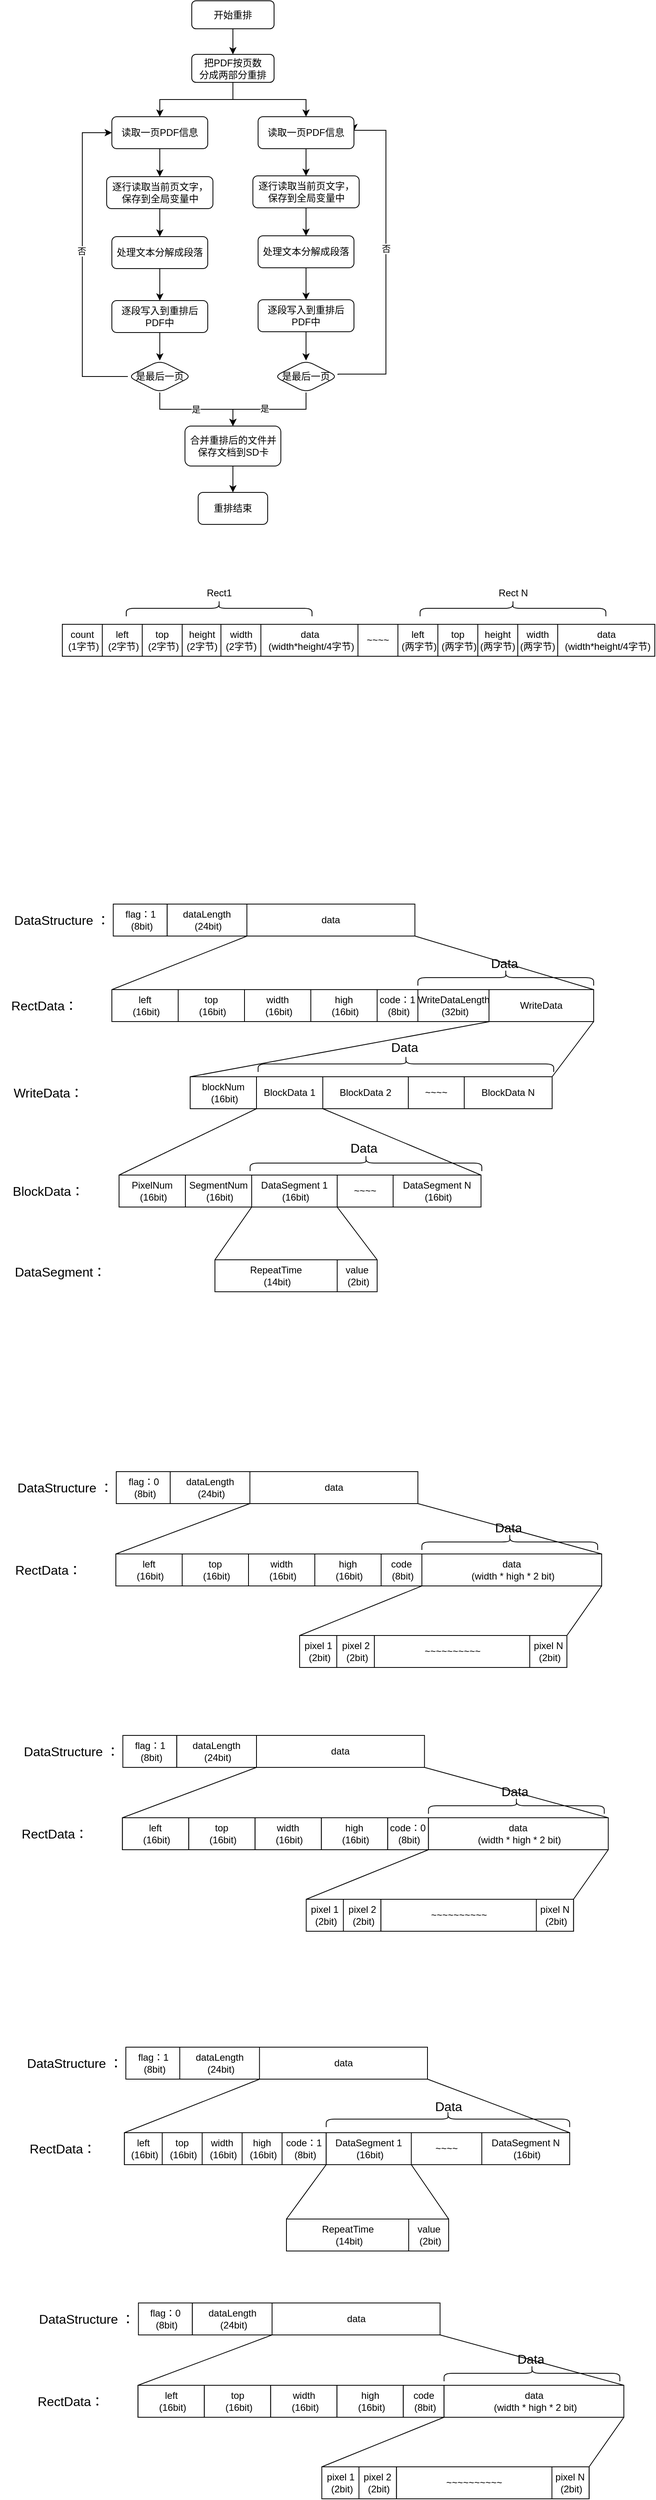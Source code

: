 <mxfile version="24.7.0" type="github">
  <diagram id="C5RBs43oDa-KdzZeNtuy" name="Page-1">
    <mxGraphModel dx="2205" dy="1965" grid="1" gridSize="10" guides="1" tooltips="1" connect="1" arrows="1" fold="1" page="1" pageScale="1" pageWidth="827" pageHeight="1169" math="0" shadow="0">
      <root>
        <mxCell id="WIyWlLk6GJQsqaUBKTNV-0" />
        <mxCell id="WIyWlLk6GJQsqaUBKTNV-1" parent="WIyWlLk6GJQsqaUBKTNV-0" />
        <mxCell id="oaKBQTehWNpgaZXq2aiD-1" value="" style="edgeStyle=orthogonalEdgeStyle;rounded=0;orthogonalLoop=1;jettySize=auto;html=1;" parent="WIyWlLk6GJQsqaUBKTNV-1" source="5A_BZVOMPLSsxxeo_tgx-0" target="oaKBQTehWNpgaZXq2aiD-0" edge="1">
          <mxGeometry relative="1" as="geometry" />
        </mxCell>
        <mxCell id="5A_BZVOMPLSsxxeo_tgx-0" value="开始重排" style="rounded=1;whiteSpace=wrap;html=1;fontSize=12;glass=0;strokeWidth=1;shadow=0;" parent="WIyWlLk6GJQsqaUBKTNV-1" vertex="1">
          <mxGeometry x="197" y="-50" width="103" height="35" as="geometry" />
        </mxCell>
        <mxCell id="5A_BZVOMPLSsxxeo_tgx-35" style="edgeStyle=orthogonalEdgeStyle;rounded=0;orthogonalLoop=1;jettySize=auto;html=1;exitX=0.5;exitY=1;exitDx=0;exitDy=0;entryX=0.5;entryY=0;entryDx=0;entryDy=0;" parent="WIyWlLk6GJQsqaUBKTNV-1" source="5A_BZVOMPLSsxxeo_tgx-4" target="5A_BZVOMPLSsxxeo_tgx-6" edge="1">
          <mxGeometry relative="1" as="geometry" />
        </mxCell>
        <mxCell id="5A_BZVOMPLSsxxeo_tgx-4" value="逐行读取当前页文字，保存到全局变量中" style="rounded=1;whiteSpace=wrap;html=1;fontSize=12;glass=0;strokeWidth=1;shadow=0;" parent="WIyWlLk6GJQsqaUBKTNV-1" vertex="1">
          <mxGeometry x="90.5" y="170" width="133" height="40" as="geometry" />
        </mxCell>
        <mxCell id="5A_BZVOMPLSsxxeo_tgx-36" style="edgeStyle=orthogonalEdgeStyle;rounded=0;orthogonalLoop=1;jettySize=auto;html=1;exitX=0.5;exitY=1;exitDx=0;exitDy=0;entryX=0.5;entryY=0;entryDx=0;entryDy=0;" parent="WIyWlLk6GJQsqaUBKTNV-1" source="5A_BZVOMPLSsxxeo_tgx-6" target="5A_BZVOMPLSsxxeo_tgx-8" edge="1">
          <mxGeometry relative="1" as="geometry" />
        </mxCell>
        <mxCell id="5A_BZVOMPLSsxxeo_tgx-6" value="处理文本分解成段落" style="rounded=1;whiteSpace=wrap;html=1;fontSize=12;glass=0;strokeWidth=1;shadow=0;" parent="WIyWlLk6GJQsqaUBKTNV-1" vertex="1">
          <mxGeometry x="97" y="245" width="120" height="40" as="geometry" />
        </mxCell>
        <mxCell id="5A_BZVOMPLSsxxeo_tgx-14" value="" style="edgeStyle=orthogonalEdgeStyle;rounded=0;orthogonalLoop=1;jettySize=auto;html=1;" parent="WIyWlLk6GJQsqaUBKTNV-1" source="5A_BZVOMPLSsxxeo_tgx-8" target="5A_BZVOMPLSsxxeo_tgx-13" edge="1">
          <mxGeometry relative="1" as="geometry" />
        </mxCell>
        <mxCell id="5A_BZVOMPLSsxxeo_tgx-8" value="逐段写入到重排后PDF中" style="rounded=1;whiteSpace=wrap;html=1;fontSize=12;glass=0;strokeWidth=1;shadow=0;" parent="WIyWlLk6GJQsqaUBKTNV-1" vertex="1">
          <mxGeometry x="97" y="325" width="120" height="40" as="geometry" />
        </mxCell>
        <mxCell id="5A_BZVOMPLSsxxeo_tgx-21" value="" style="edgeStyle=orthogonalEdgeStyle;rounded=0;orthogonalLoop=1;jettySize=auto;html=1;" parent="WIyWlLk6GJQsqaUBKTNV-1" source="5A_BZVOMPLSsxxeo_tgx-10" target="5A_BZVOMPLSsxxeo_tgx-20" edge="1">
          <mxGeometry relative="1" as="geometry" />
        </mxCell>
        <mxCell id="5A_BZVOMPLSsxxeo_tgx-10" value="合并重排后的文件并保存文档到SD卡" style="rounded=1;whiteSpace=wrap;html=1;fontSize=12;glass=0;strokeWidth=1;shadow=0;" parent="WIyWlLk6GJQsqaUBKTNV-1" vertex="1">
          <mxGeometry x="188.5" y="482" width="120" height="50" as="geometry" />
        </mxCell>
        <mxCell id="5A_BZVOMPLSsxxeo_tgx-38" style="edgeStyle=orthogonalEdgeStyle;rounded=0;orthogonalLoop=1;jettySize=auto;html=1;exitX=0;exitY=0.5;exitDx=0;exitDy=0;entryX=0;entryY=0.5;entryDx=0;entryDy=0;" parent="WIyWlLk6GJQsqaUBKTNV-1" source="5A_BZVOMPLSsxxeo_tgx-13" target="5A_BZVOMPLSsxxeo_tgx-28" edge="1">
          <mxGeometry relative="1" as="geometry">
            <Array as="points">
              <mxPoint x="60" y="420" />
              <mxPoint x="60" y="115" />
            </Array>
          </mxGeometry>
        </mxCell>
        <mxCell id="oaKBQTehWNpgaZXq2aiD-23" value="否" style="edgeLabel;html=1;align=center;verticalAlign=middle;resizable=0;points=[];" parent="5A_BZVOMPLSsxxeo_tgx-38" vertex="1" connectable="0">
          <mxGeometry x="0.073" y="1" relative="1" as="geometry">
            <mxPoint as="offset" />
          </mxGeometry>
        </mxCell>
        <mxCell id="oaKBQTehWNpgaZXq2aiD-17" style="edgeStyle=orthogonalEdgeStyle;rounded=0;orthogonalLoop=1;jettySize=auto;html=1;exitX=0.5;exitY=1;exitDx=0;exitDy=0;entryX=0.5;entryY=0;entryDx=0;entryDy=0;" parent="WIyWlLk6GJQsqaUBKTNV-1" source="5A_BZVOMPLSsxxeo_tgx-13" target="5A_BZVOMPLSsxxeo_tgx-10" edge="1">
          <mxGeometry relative="1" as="geometry" />
        </mxCell>
        <mxCell id="oaKBQTehWNpgaZXq2aiD-21" value="是" style="edgeLabel;html=1;align=center;verticalAlign=middle;resizable=0;points=[];" parent="oaKBQTehWNpgaZXq2aiD-17" vertex="1" connectable="0">
          <mxGeometry x="-0.011" relative="1" as="geometry">
            <mxPoint as="offset" />
          </mxGeometry>
        </mxCell>
        <mxCell id="5A_BZVOMPLSsxxeo_tgx-13" value="是最后一页" style="rhombus;whiteSpace=wrap;html=1;rounded=1;glass=0;strokeWidth=1;shadow=0;" parent="WIyWlLk6GJQsqaUBKTNV-1" vertex="1">
          <mxGeometry x="117" y="400" width="80" height="40" as="geometry" />
        </mxCell>
        <mxCell id="5A_BZVOMPLSsxxeo_tgx-20" value="重排结束" style="rounded=1;whiteSpace=wrap;html=1;fontSize=12;glass=0;strokeWidth=1;shadow=0;" parent="WIyWlLk6GJQsqaUBKTNV-1" vertex="1">
          <mxGeometry x="205" y="565" width="87" height="40" as="geometry" />
        </mxCell>
        <mxCell id="5A_BZVOMPLSsxxeo_tgx-32" style="edgeStyle=orthogonalEdgeStyle;rounded=0;orthogonalLoop=1;jettySize=auto;html=1;exitX=0.5;exitY=1;exitDx=0;exitDy=0;entryX=0.5;entryY=0;entryDx=0;entryDy=0;" parent="WIyWlLk6GJQsqaUBKTNV-1" source="5A_BZVOMPLSsxxeo_tgx-28" target="5A_BZVOMPLSsxxeo_tgx-4" edge="1">
          <mxGeometry relative="1" as="geometry" />
        </mxCell>
        <mxCell id="5A_BZVOMPLSsxxeo_tgx-28" value="读取一页PDF信息" style="rounded=1;whiteSpace=wrap;html=1;fontSize=12;glass=0;strokeWidth=1;shadow=0;" parent="WIyWlLk6GJQsqaUBKTNV-1" vertex="1">
          <mxGeometry x="97" y="95" width="120" height="40" as="geometry" />
        </mxCell>
        <mxCell id="oaKBQTehWNpgaZXq2aiD-2" style="edgeStyle=orthogonalEdgeStyle;rounded=0;orthogonalLoop=1;jettySize=auto;html=1;exitX=0.5;exitY=1;exitDx=0;exitDy=0;entryX=0.5;entryY=0;entryDx=0;entryDy=0;" parent="WIyWlLk6GJQsqaUBKTNV-1" source="oaKBQTehWNpgaZXq2aiD-0" target="5A_BZVOMPLSsxxeo_tgx-28" edge="1">
          <mxGeometry relative="1" as="geometry" />
        </mxCell>
        <mxCell id="oaKBQTehWNpgaZXq2aiD-14" style="edgeStyle=orthogonalEdgeStyle;rounded=0;orthogonalLoop=1;jettySize=auto;html=1;exitX=0.5;exitY=1;exitDx=0;exitDy=0;entryX=0.5;entryY=0;entryDx=0;entryDy=0;" parent="WIyWlLk6GJQsqaUBKTNV-1" source="oaKBQTehWNpgaZXq2aiD-0" target="oaKBQTehWNpgaZXq2aiD-12" edge="1">
          <mxGeometry relative="1" as="geometry" />
        </mxCell>
        <mxCell id="oaKBQTehWNpgaZXq2aiD-0" value="把PDF按页数&lt;br&gt;分成两部分重排" style="rounded=1;whiteSpace=wrap;html=1;fontSize=12;glass=0;strokeWidth=1;shadow=0;" parent="WIyWlLk6GJQsqaUBKTNV-1" vertex="1">
          <mxGeometry x="197" y="17" width="103" height="35" as="geometry" />
        </mxCell>
        <mxCell id="oaKBQTehWNpgaZXq2aiD-3" style="edgeStyle=orthogonalEdgeStyle;rounded=0;orthogonalLoop=1;jettySize=auto;html=1;exitX=0.5;exitY=1;exitDx=0;exitDy=0;entryX=0.5;entryY=0;entryDx=0;entryDy=0;" parent="WIyWlLk6GJQsqaUBKTNV-1" source="oaKBQTehWNpgaZXq2aiD-4" target="oaKBQTehWNpgaZXq2aiD-6" edge="1">
          <mxGeometry relative="1" as="geometry" />
        </mxCell>
        <mxCell id="oaKBQTehWNpgaZXq2aiD-4" value="逐行读取当前页文字，保存到全局变量中" style="rounded=1;whiteSpace=wrap;html=1;fontSize=12;glass=0;strokeWidth=1;shadow=0;" parent="WIyWlLk6GJQsqaUBKTNV-1" vertex="1">
          <mxGeometry x="273.5" y="169" width="133" height="40" as="geometry" />
        </mxCell>
        <mxCell id="oaKBQTehWNpgaZXq2aiD-5" style="edgeStyle=orthogonalEdgeStyle;rounded=0;orthogonalLoop=1;jettySize=auto;html=1;exitX=0.5;exitY=1;exitDx=0;exitDy=0;entryX=0.5;entryY=0;entryDx=0;entryDy=0;" parent="WIyWlLk6GJQsqaUBKTNV-1" source="oaKBQTehWNpgaZXq2aiD-6" target="oaKBQTehWNpgaZXq2aiD-8" edge="1">
          <mxGeometry relative="1" as="geometry" />
        </mxCell>
        <mxCell id="oaKBQTehWNpgaZXq2aiD-6" value="处理文本分解成段落" style="rounded=1;whiteSpace=wrap;html=1;fontSize=12;glass=0;strokeWidth=1;shadow=0;" parent="WIyWlLk6GJQsqaUBKTNV-1" vertex="1">
          <mxGeometry x="280" y="244" width="120" height="40" as="geometry" />
        </mxCell>
        <mxCell id="oaKBQTehWNpgaZXq2aiD-7" value="" style="edgeStyle=orthogonalEdgeStyle;rounded=0;orthogonalLoop=1;jettySize=auto;html=1;" parent="WIyWlLk6GJQsqaUBKTNV-1" source="oaKBQTehWNpgaZXq2aiD-8" target="oaKBQTehWNpgaZXq2aiD-10" edge="1">
          <mxGeometry relative="1" as="geometry" />
        </mxCell>
        <mxCell id="oaKBQTehWNpgaZXq2aiD-8" value="逐段写入到重排后PDF中" style="rounded=1;whiteSpace=wrap;html=1;fontSize=12;glass=0;strokeWidth=1;shadow=0;" parent="WIyWlLk6GJQsqaUBKTNV-1" vertex="1">
          <mxGeometry x="280" y="324" width="120" height="40" as="geometry" />
        </mxCell>
        <mxCell id="oaKBQTehWNpgaZXq2aiD-13" style="edgeStyle=orthogonalEdgeStyle;rounded=0;orthogonalLoop=1;jettySize=auto;html=1;exitX=1;exitY=0.5;exitDx=0;exitDy=0;entryX=1;entryY=0.5;entryDx=0;entryDy=0;" parent="WIyWlLk6GJQsqaUBKTNV-1" edge="1">
          <mxGeometry relative="1" as="geometry">
            <mxPoint x="380" y="418" as="sourcePoint" />
            <mxPoint x="400" y="113" as="targetPoint" />
            <Array as="points">
              <mxPoint x="440" y="417" />
              <mxPoint x="440" y="112" />
            </Array>
          </mxGeometry>
        </mxCell>
        <mxCell id="oaKBQTehWNpgaZXq2aiD-24" value="否" style="edgeLabel;html=1;align=center;verticalAlign=middle;resizable=0;points=[];" parent="oaKBQTehWNpgaZXq2aiD-13" vertex="1" connectable="0">
          <mxGeometry x="0.074" relative="1" as="geometry">
            <mxPoint as="offset" />
          </mxGeometry>
        </mxCell>
        <mxCell id="oaKBQTehWNpgaZXq2aiD-16" style="edgeStyle=orthogonalEdgeStyle;rounded=0;orthogonalLoop=1;jettySize=auto;html=1;exitX=0.5;exitY=1;exitDx=0;exitDy=0;entryX=0.5;entryY=0;entryDx=0;entryDy=0;" parent="WIyWlLk6GJQsqaUBKTNV-1" source="oaKBQTehWNpgaZXq2aiD-10" target="5A_BZVOMPLSsxxeo_tgx-10" edge="1">
          <mxGeometry relative="1" as="geometry" />
        </mxCell>
        <mxCell id="oaKBQTehWNpgaZXq2aiD-22" value="是" style="edgeLabel;html=1;align=center;verticalAlign=middle;resizable=0;points=[];" parent="oaKBQTehWNpgaZXq2aiD-16" vertex="1" connectable="0">
          <mxGeometry x="0.094" y="-1" relative="1" as="geometry">
            <mxPoint as="offset" />
          </mxGeometry>
        </mxCell>
        <mxCell id="oaKBQTehWNpgaZXq2aiD-10" value="是最后一页" style="rhombus;whiteSpace=wrap;html=1;rounded=1;glass=0;strokeWidth=1;shadow=0;" parent="WIyWlLk6GJQsqaUBKTNV-1" vertex="1">
          <mxGeometry x="300" y="400" width="80" height="40" as="geometry" />
        </mxCell>
        <mxCell id="oaKBQTehWNpgaZXq2aiD-11" style="edgeStyle=orthogonalEdgeStyle;rounded=0;orthogonalLoop=1;jettySize=auto;html=1;exitX=0.5;exitY=1;exitDx=0;exitDy=0;entryX=0.5;entryY=0;entryDx=0;entryDy=0;" parent="WIyWlLk6GJQsqaUBKTNV-1" source="oaKBQTehWNpgaZXq2aiD-12" target="oaKBQTehWNpgaZXq2aiD-4" edge="1">
          <mxGeometry relative="1" as="geometry" />
        </mxCell>
        <mxCell id="oaKBQTehWNpgaZXq2aiD-12" value="读取一页PDF信息" style="rounded=1;whiteSpace=wrap;html=1;fontSize=12;glass=0;strokeWidth=1;shadow=0;" parent="WIyWlLk6GJQsqaUBKTNV-1" vertex="1">
          <mxGeometry x="280" y="95" width="120" height="40" as="geometry" />
        </mxCell>
        <mxCell id="_wVtK_asCzvxWW1QOEwE-0" value="" style="rounded=0;whiteSpace=wrap;html=1;" parent="WIyWlLk6GJQsqaUBKTNV-1" vertex="1">
          <mxGeometry x="85" y="730" width="690" height="40" as="geometry" />
        </mxCell>
        <mxCell id="_wVtK_asCzvxWW1QOEwE-1" value="left&lt;div&gt;&amp;nbsp;(2字节)&lt;/div&gt;" style="rounded=0;whiteSpace=wrap;html=1;" parent="WIyWlLk6GJQsqaUBKTNV-1" vertex="1">
          <mxGeometry x="85" y="730" width="50" height="40" as="geometry" />
        </mxCell>
        <mxCell id="_wVtK_asCzvxWW1QOEwE-2" value="top&lt;div&gt;&amp;nbsp;(2字节)&lt;/div&gt;" style="rounded=0;whiteSpace=wrap;html=1;" parent="WIyWlLk6GJQsqaUBKTNV-1" vertex="1">
          <mxGeometry x="135" y="730" width="50" height="40" as="geometry" />
        </mxCell>
        <mxCell id="_wVtK_asCzvxWW1QOEwE-3" value="height&lt;div&gt;(2字节)&lt;/div&gt;" style="rounded=0;whiteSpace=wrap;html=1;" parent="WIyWlLk6GJQsqaUBKTNV-1" vertex="1">
          <mxGeometry x="185" y="730" width="50" height="40" as="geometry" />
        </mxCell>
        <mxCell id="_wVtK_asCzvxWW1QOEwE-4" value="width&lt;div&gt;(2字节)&lt;/div&gt;" style="rounded=0;whiteSpace=wrap;html=1;" parent="WIyWlLk6GJQsqaUBKTNV-1" vertex="1">
          <mxGeometry x="233.5" y="730" width="50" height="40" as="geometry" />
        </mxCell>
        <mxCell id="_wVtK_asCzvxWW1QOEwE-5" value="data&lt;div&gt;&amp;nbsp;(width*&lt;span style=&quot;background-color: initial;&quot;&gt;height/4&lt;/span&gt;&lt;span style=&quot;background-color: initial;&quot;&gt;字节)&lt;/span&gt;&lt;/div&gt;" style="rounded=0;whiteSpace=wrap;html=1;" parent="WIyWlLk6GJQsqaUBKTNV-1" vertex="1">
          <mxGeometry x="283.5" y="730" width="121.5" height="40" as="geometry" />
        </mxCell>
        <mxCell id="_wVtK_asCzvxWW1QOEwE-6" value="~~~~" style="rounded=0;whiteSpace=wrap;html=1;" parent="WIyWlLk6GJQsqaUBKTNV-1" vertex="1">
          <mxGeometry x="405" y="730" width="50" height="40" as="geometry" />
        </mxCell>
        <mxCell id="_wVtK_asCzvxWW1QOEwE-7" value="left&lt;div&gt;&amp;nbsp;(两字节)&lt;/div&gt;" style="rounded=0;whiteSpace=wrap;html=1;" parent="WIyWlLk6GJQsqaUBKTNV-1" vertex="1">
          <mxGeometry x="455" y="730" width="50" height="40" as="geometry" />
        </mxCell>
        <mxCell id="_wVtK_asCzvxWW1QOEwE-8" value="top&lt;div&gt;&amp;nbsp;(两字节)&lt;/div&gt;" style="rounded=0;whiteSpace=wrap;html=1;" parent="WIyWlLk6GJQsqaUBKTNV-1" vertex="1">
          <mxGeometry x="505" y="730" width="50" height="40" as="geometry" />
        </mxCell>
        <mxCell id="_wVtK_asCzvxWW1QOEwE-9" value="height&lt;div&gt;(两字节)&lt;/div&gt;" style="rounded=0;whiteSpace=wrap;html=1;" parent="WIyWlLk6GJQsqaUBKTNV-1" vertex="1">
          <mxGeometry x="555" y="730" width="50" height="40" as="geometry" />
        </mxCell>
        <mxCell id="_wVtK_asCzvxWW1QOEwE-10" value="width&lt;div&gt;(两字节)&lt;/div&gt;" style="rounded=0;whiteSpace=wrap;html=1;" parent="WIyWlLk6GJQsqaUBKTNV-1" vertex="1">
          <mxGeometry x="605" y="730" width="50" height="40" as="geometry" />
        </mxCell>
        <mxCell id="_wVtK_asCzvxWW1QOEwE-11" value="data&lt;div&gt;&amp;nbsp;(width*&lt;span style=&quot;background-color: initial;&quot;&gt;height/4&lt;/span&gt;&lt;span style=&quot;background-color: initial;&quot;&gt;字节)&lt;/span&gt;&lt;/div&gt;" style="rounded=0;whiteSpace=wrap;html=1;" parent="WIyWlLk6GJQsqaUBKTNV-1" vertex="1">
          <mxGeometry x="655" y="730" width="121.5" height="40" as="geometry" />
        </mxCell>
        <mxCell id="_wVtK_asCzvxWW1QOEwE-12" value="" style="shape=curlyBracket;whiteSpace=wrap;html=1;rounded=1;flipH=1;labelPosition=right;verticalLabelPosition=middle;align=left;verticalAlign=middle;rotation=-90;" parent="WIyWlLk6GJQsqaUBKTNV-1" vertex="1">
          <mxGeometry x="221.25" y="593.75" width="20" height="232.5" as="geometry" />
        </mxCell>
        <mxCell id="_wVtK_asCzvxWW1QOEwE-13" value="" style="shape=curlyBracket;whiteSpace=wrap;html=1;rounded=1;flipH=1;labelPosition=right;verticalLabelPosition=middle;align=left;verticalAlign=middle;rotation=-90;" parent="WIyWlLk6GJQsqaUBKTNV-1" vertex="1">
          <mxGeometry x="589" y="593.75" width="20" height="232.5" as="geometry" />
        </mxCell>
        <mxCell id="_wVtK_asCzvxWW1QOEwE-14" value="Rect1" style="text;html=1;align=center;verticalAlign=middle;resizable=0;points=[];autosize=1;strokeColor=none;fillColor=none;" parent="WIyWlLk6GJQsqaUBKTNV-1" vertex="1">
          <mxGeometry x="206.25" y="676" width="50" height="30" as="geometry" />
        </mxCell>
        <mxCell id="_wVtK_asCzvxWW1QOEwE-15" value="Rect N" style="text;html=1;align=center;verticalAlign=middle;resizable=0;points=[];autosize=1;strokeColor=none;fillColor=none;" parent="WIyWlLk6GJQsqaUBKTNV-1" vertex="1">
          <mxGeometry x="569" y="676" width="60" height="30" as="geometry" />
        </mxCell>
        <mxCell id="_wVtK_asCzvxWW1QOEwE-16" value="&lt;div&gt;count&lt;/div&gt;&lt;div&gt;&amp;nbsp;(1字节)&lt;/div&gt;" style="rounded=0;whiteSpace=wrap;html=1;" parent="WIyWlLk6GJQsqaUBKTNV-1" vertex="1">
          <mxGeometry x="35" y="730" width="50" height="40" as="geometry" />
        </mxCell>
        <mxCell id="r7HVrtCzgMdrWpY6JXSN-15" value="" style="rounded=0;whiteSpace=wrap;html=1;" parent="WIyWlLk6GJQsqaUBKTNV-1" vertex="1">
          <mxGeometry x="195" y="1296" width="453" height="40" as="geometry" />
        </mxCell>
        <mxCell id="r7HVrtCzgMdrWpY6JXSN-16" value="&lt;div&gt;blockNum&lt;/div&gt;&lt;div&gt;&amp;nbsp;(16bit)&lt;/div&gt;" style="rounded=0;whiteSpace=wrap;html=1;" parent="WIyWlLk6GJQsqaUBKTNV-1" vertex="1">
          <mxGeometry x="195" y="1296" width="83" height="40" as="geometry" />
        </mxCell>
        <mxCell id="r7HVrtCzgMdrWpY6JXSN-17" value="&lt;div&gt;BlockData 1&lt;/div&gt;" style="rounded=0;whiteSpace=wrap;html=1;" parent="WIyWlLk6GJQsqaUBKTNV-1" vertex="1">
          <mxGeometry x="278" y="1296" width="83" height="40" as="geometry" />
        </mxCell>
        <mxCell id="r7HVrtCzgMdrWpY6JXSN-18" value="&lt;div&gt;BlockData 2&lt;/div&gt;" style="rounded=0;whiteSpace=wrap;html=1;" parent="WIyWlLk6GJQsqaUBKTNV-1" vertex="1">
          <mxGeometry x="361" y="1296" width="107" height="40" as="geometry" />
        </mxCell>
        <mxCell id="r7HVrtCzgMdrWpY6JXSN-20" value="~~~~" style="rounded=0;whiteSpace=wrap;html=1;" parent="WIyWlLk6GJQsqaUBKTNV-1" vertex="1">
          <mxGeometry x="468" y="1296" width="70" height="40" as="geometry" />
        </mxCell>
        <mxCell id="r7HVrtCzgMdrWpY6JXSN-21" value="WriteData：" style="text;html=1;align=center;verticalAlign=middle;resizable=0;points=[];autosize=1;strokeColor=none;fillColor=none;fontSize=16;" parent="WIyWlLk6GJQsqaUBKTNV-1" vertex="1">
          <mxGeometry x="-38" y="1301" width="110" height="30" as="geometry" />
        </mxCell>
        <mxCell id="r7HVrtCzgMdrWpY6JXSN-29" value="&lt;div&gt;BlockData N&lt;/div&gt;" style="rounded=0;whiteSpace=wrap;html=1;" parent="WIyWlLk6GJQsqaUBKTNV-1" vertex="1">
          <mxGeometry x="538" y="1296" width="110" height="40" as="geometry" />
        </mxCell>
        <mxCell id="r7HVrtCzgMdrWpY6JXSN-30" value="" style="rounded=0;whiteSpace=wrap;html=1;" parent="WIyWlLk6GJQsqaUBKTNV-1" vertex="1">
          <mxGeometry x="97" y="1187" width="603" height="40" as="geometry" />
        </mxCell>
        <mxCell id="r7HVrtCzgMdrWpY6JXSN-31" value="&lt;div&gt;left&lt;/div&gt;&lt;div&gt;&amp;nbsp;(16bit)&lt;/div&gt;" style="rounded=0;whiteSpace=wrap;html=1;" parent="WIyWlLk6GJQsqaUBKTNV-1" vertex="1">
          <mxGeometry x="97" y="1187" width="83" height="40" as="geometry" />
        </mxCell>
        <mxCell id="r7HVrtCzgMdrWpY6JXSN-35" value="RectData：" style="text;html=1;align=center;verticalAlign=middle;resizable=0;points=[];autosize=1;strokeColor=none;fillColor=none;fontSize=16;" parent="WIyWlLk6GJQsqaUBKTNV-1" vertex="1">
          <mxGeometry x="-43" y="1192" width="110" height="30" as="geometry" />
        </mxCell>
        <mxCell id="r7HVrtCzgMdrWpY6JXSN-37" value="&lt;div&gt;top&lt;/div&gt;&lt;div&gt;&amp;nbsp;(16bit)&lt;/div&gt;" style="rounded=0;whiteSpace=wrap;html=1;" parent="WIyWlLk6GJQsqaUBKTNV-1" vertex="1">
          <mxGeometry x="180" y="1187" width="83" height="40" as="geometry" />
        </mxCell>
        <mxCell id="r7HVrtCzgMdrWpY6JXSN-38" value="&lt;div&gt;width&lt;/div&gt;&lt;div&gt;&amp;nbsp;(16bit)&lt;/div&gt;" style="rounded=0;whiteSpace=wrap;html=1;" parent="WIyWlLk6GJQsqaUBKTNV-1" vertex="1">
          <mxGeometry x="263" y="1187" width="83" height="40" as="geometry" />
        </mxCell>
        <mxCell id="r7HVrtCzgMdrWpY6JXSN-39" value="&lt;div&gt;high&lt;/div&gt;&lt;div&gt;&amp;nbsp;(16bit)&lt;/div&gt;" style="rounded=0;whiteSpace=wrap;html=1;" parent="WIyWlLk6GJQsqaUBKTNV-1" vertex="1">
          <mxGeometry x="346" y="1187" width="83" height="40" as="geometry" />
        </mxCell>
        <mxCell id="r7HVrtCzgMdrWpY6JXSN-40" value="&lt;div&gt;code：1&lt;/div&gt;&lt;div&gt;&amp;nbsp;(8bit)&lt;/div&gt;" style="rounded=0;whiteSpace=wrap;html=1;" parent="WIyWlLk6GJQsqaUBKTNV-1" vertex="1">
          <mxGeometry x="429" y="1187" width="51" height="40" as="geometry" />
        </mxCell>
        <mxCell id="r7HVrtCzgMdrWpY6JXSN-45" value="" style="shape=curlyBracket;whiteSpace=wrap;html=1;rounded=1;labelPosition=left;verticalLabelPosition=middle;align=right;verticalAlign=middle;rotation=0;direction=south;" parent="WIyWlLk6GJQsqaUBKTNV-1" vertex="1">
          <mxGeometry x="280" y="1270" width="370" height="20" as="geometry" />
        </mxCell>
        <mxCell id="r7HVrtCzgMdrWpY6JXSN-46" value="Data" style="text;html=1;align=center;verticalAlign=middle;resizable=0;points=[];autosize=1;strokeColor=none;fillColor=none;fontSize=16;" parent="WIyWlLk6GJQsqaUBKTNV-1" vertex="1">
          <mxGeometry x="432.5" y="1244" width="60" height="30" as="geometry" />
        </mxCell>
        <mxCell id="r7HVrtCzgMdrWpY6JXSN-47" value="" style="shape=curlyBracket;whiteSpace=wrap;html=1;rounded=1;labelPosition=left;verticalLabelPosition=middle;align=right;verticalAlign=middle;rotation=0;direction=south;" parent="WIyWlLk6GJQsqaUBKTNV-1" vertex="1">
          <mxGeometry x="480" y="1162" width="220" height="20" as="geometry" />
        </mxCell>
        <mxCell id="r7HVrtCzgMdrWpY6JXSN-48" value="&lt;div&gt;WriteDataLength&lt;/div&gt;&lt;div&gt;&amp;nbsp;(32bit)&lt;/div&gt;" style="rounded=0;whiteSpace=wrap;html=1;" parent="WIyWlLk6GJQsqaUBKTNV-1" vertex="1">
          <mxGeometry x="480" y="1187" width="90" height="40" as="geometry" />
        </mxCell>
        <mxCell id="r7HVrtCzgMdrWpY6JXSN-50" value="Data" style="text;html=1;align=center;verticalAlign=middle;resizable=0;points=[];autosize=1;strokeColor=none;fillColor=none;fontSize=16;" parent="WIyWlLk6GJQsqaUBKTNV-1" vertex="1">
          <mxGeometry x="558" y="1139" width="60" height="30" as="geometry" />
        </mxCell>
        <mxCell id="r7HVrtCzgMdrWpY6JXSN-51" value="&lt;div&gt;WriteData&lt;/div&gt;" style="rounded=0;whiteSpace=wrap;html=1;" parent="WIyWlLk6GJQsqaUBKTNV-1" vertex="1">
          <mxGeometry x="569" y="1187" width="131" height="40" as="geometry" />
        </mxCell>
        <mxCell id="r7HVrtCzgMdrWpY6JXSN-52" value="" style="rounded=0;whiteSpace=wrap;html=1;" parent="WIyWlLk6GJQsqaUBKTNV-1" vertex="1">
          <mxGeometry x="106" y="1419" width="453" height="40" as="geometry" />
        </mxCell>
        <mxCell id="r7HVrtCzgMdrWpY6JXSN-53" value="&lt;div&gt;PixelNum&lt;/div&gt;&lt;div&gt;&amp;nbsp;(16bit)&lt;/div&gt;" style="rounded=0;whiteSpace=wrap;html=1;" parent="WIyWlLk6GJQsqaUBKTNV-1" vertex="1">
          <mxGeometry x="106" y="1419" width="83" height="40" as="geometry" />
        </mxCell>
        <mxCell id="r7HVrtCzgMdrWpY6JXSN-54" value="BlockData：" style="text;html=1;align=center;verticalAlign=middle;resizable=0;points=[];autosize=1;strokeColor=none;fillColor=none;fontSize=16;" parent="WIyWlLk6GJQsqaUBKTNV-1" vertex="1">
          <mxGeometry x="-38" y="1424" width="110" height="30" as="geometry" />
        </mxCell>
        <mxCell id="r7HVrtCzgMdrWpY6JXSN-55" value="&lt;div&gt;SegmentNum&lt;/div&gt;&lt;div&gt;&amp;nbsp;(16bit)&lt;/div&gt;" style="rounded=0;whiteSpace=wrap;html=1;" parent="WIyWlLk6GJQsqaUBKTNV-1" vertex="1">
          <mxGeometry x="189" y="1419" width="83" height="40" as="geometry" />
        </mxCell>
        <mxCell id="r7HVrtCzgMdrWpY6JXSN-56" value="&lt;div&gt;DataSegment 1&lt;/div&gt;&lt;div&gt;&amp;nbsp;(16bit)&lt;/div&gt;" style="rounded=0;whiteSpace=wrap;html=1;" parent="WIyWlLk6GJQsqaUBKTNV-1" vertex="1">
          <mxGeometry x="272" y="1419" width="107" height="40" as="geometry" />
        </mxCell>
        <mxCell id="r7HVrtCzgMdrWpY6JXSN-57" value="&lt;div&gt;DataSegment N&lt;/div&gt;&lt;div&gt;&amp;nbsp;(16bit)&lt;/div&gt;" style="rounded=0;whiteSpace=wrap;html=1;" parent="WIyWlLk6GJQsqaUBKTNV-1" vertex="1">
          <mxGeometry x="449" y="1419" width="110" height="40" as="geometry" />
        </mxCell>
        <mxCell id="r7HVrtCzgMdrWpY6JXSN-58" value="~~~~" style="rounded=0;whiteSpace=wrap;html=1;" parent="WIyWlLk6GJQsqaUBKTNV-1" vertex="1">
          <mxGeometry x="379" y="1419" width="70" height="40" as="geometry" />
        </mxCell>
        <mxCell id="r7HVrtCzgMdrWpY6JXSN-59" value="" style="shape=curlyBracket;whiteSpace=wrap;html=1;rounded=1;labelPosition=left;verticalLabelPosition=middle;align=right;verticalAlign=middle;rotation=0;direction=south;" parent="WIyWlLk6GJQsqaUBKTNV-1" vertex="1">
          <mxGeometry x="270" y="1394" width="290" height="20" as="geometry" />
        </mxCell>
        <mxCell id="r7HVrtCzgMdrWpY6JXSN-60" value="Data" style="text;html=1;align=center;verticalAlign=middle;resizable=0;points=[];autosize=1;strokeColor=none;fillColor=none;fontSize=16;" parent="WIyWlLk6GJQsqaUBKTNV-1" vertex="1">
          <mxGeometry x="382" y="1370" width="60" height="30" as="geometry" />
        </mxCell>
        <mxCell id="r7HVrtCzgMdrWpY6JXSN-61" value="" style="rounded=0;whiteSpace=wrap;html=1;" parent="WIyWlLk6GJQsqaUBKTNV-1" vertex="1">
          <mxGeometry x="226" y="1525" width="199.5" height="40" as="geometry" />
        </mxCell>
        <mxCell id="r7HVrtCzgMdrWpY6JXSN-62" value="&lt;div&gt;value&lt;/div&gt;&lt;div&gt;&amp;nbsp;(2bit)&lt;/div&gt;" style="rounded=0;whiteSpace=wrap;html=1;" parent="WIyWlLk6GJQsqaUBKTNV-1" vertex="1">
          <mxGeometry x="379" y="1525" width="50" height="40" as="geometry" />
        </mxCell>
        <mxCell id="r7HVrtCzgMdrWpY6JXSN-63" value="&lt;div&gt;RepeatTime&lt;/div&gt;&lt;div&gt;&amp;nbsp;(14bit)&lt;/div&gt;" style="rounded=0;whiteSpace=wrap;html=1;" parent="WIyWlLk6GJQsqaUBKTNV-1" vertex="1">
          <mxGeometry x="226" y="1525" width="153" height="40" as="geometry" />
        </mxCell>
        <mxCell id="r7HVrtCzgMdrWpY6JXSN-64" value="DataSegment：" style="text;html=1;align=center;verticalAlign=middle;resizable=0;points=[];autosize=1;strokeColor=none;fillColor=none;fontSize=16;" parent="WIyWlLk6GJQsqaUBKTNV-1" vertex="1">
          <mxGeometry x="-38" y="1525" width="140" height="30" as="geometry" />
        </mxCell>
        <mxCell id="r7HVrtCzgMdrWpY6JXSN-66" value="" style="endArrow=none;html=1;rounded=0;fontSize=12;startSize=8;endSize=8;curved=1;entryX=1;entryY=1;entryDx=0;entryDy=0;exitX=0;exitY=0;exitDx=0;exitDy=0;" parent="WIyWlLk6GJQsqaUBKTNV-1" source="r7HVrtCzgMdrWpY6JXSN-63" target="r7HVrtCzgMdrWpY6JXSN-55" edge="1">
          <mxGeometry width="50" height="50" relative="1" as="geometry">
            <mxPoint x="230" y="1530" as="sourcePoint" />
            <mxPoint x="270" y="1510" as="targetPoint" />
          </mxGeometry>
        </mxCell>
        <mxCell id="r7HVrtCzgMdrWpY6JXSN-68" value="" style="endArrow=none;html=1;rounded=0;fontSize=12;startSize=8;endSize=8;curved=1;entryX=1;entryY=1;entryDx=0;entryDy=0;exitX=1;exitY=0;exitDx=0;exitDy=0;" parent="WIyWlLk6GJQsqaUBKTNV-1" source="r7HVrtCzgMdrWpY6JXSN-62" target="r7HVrtCzgMdrWpY6JXSN-56" edge="1">
          <mxGeometry width="50" height="50" relative="1" as="geometry">
            <mxPoint x="241" y="1535" as="sourcePoint" />
            <mxPoint x="278" y="1469" as="targetPoint" />
          </mxGeometry>
        </mxCell>
        <mxCell id="r7HVrtCzgMdrWpY6JXSN-69" value="" style="endArrow=none;html=1;rounded=0;fontSize=12;startSize=8;endSize=8;curved=1;entryX=0;entryY=1;entryDx=0;entryDy=0;exitX=0;exitY=0;exitDx=0;exitDy=0;" parent="WIyWlLk6GJQsqaUBKTNV-1" source="r7HVrtCzgMdrWpY6JXSN-53" target="r7HVrtCzgMdrWpY6JXSN-17" edge="1">
          <mxGeometry width="50" height="50" relative="1" as="geometry">
            <mxPoint x="251" y="1545" as="sourcePoint" />
            <mxPoint x="288" y="1479" as="targetPoint" />
          </mxGeometry>
        </mxCell>
        <mxCell id="r7HVrtCzgMdrWpY6JXSN-70" value="" style="endArrow=none;html=1;rounded=0;fontSize=12;startSize=8;endSize=8;curved=1;entryX=1;entryY=1;entryDx=0;entryDy=0;exitX=1;exitY=0;exitDx=0;exitDy=0;" parent="WIyWlLk6GJQsqaUBKTNV-1" source="r7HVrtCzgMdrWpY6JXSN-57" target="r7HVrtCzgMdrWpY6JXSN-17" edge="1">
          <mxGeometry width="50" height="50" relative="1" as="geometry">
            <mxPoint x="261" y="1555" as="sourcePoint" />
            <mxPoint x="298" y="1489" as="targetPoint" />
          </mxGeometry>
        </mxCell>
        <mxCell id="r7HVrtCzgMdrWpY6JXSN-71" value="" style="endArrow=none;html=1;rounded=0;fontSize=12;startSize=8;endSize=8;curved=1;entryX=1;entryY=1;entryDx=0;entryDy=0;exitX=0;exitY=0;exitDx=0;exitDy=0;" parent="WIyWlLk6GJQsqaUBKTNV-1" source="r7HVrtCzgMdrWpY6JXSN-16" target="r7HVrtCzgMdrWpY6JXSN-48" edge="1">
          <mxGeometry width="50" height="50" relative="1" as="geometry">
            <mxPoint x="271" y="1565" as="sourcePoint" />
            <mxPoint x="308" y="1499" as="targetPoint" />
          </mxGeometry>
        </mxCell>
        <mxCell id="r7HVrtCzgMdrWpY6JXSN-72" value="" style="endArrow=none;html=1;rounded=0;fontSize=12;startSize=8;endSize=8;curved=1;entryX=1;entryY=1;entryDx=0;entryDy=0;exitX=1;exitY=0;exitDx=0;exitDy=0;" parent="WIyWlLk6GJQsqaUBKTNV-1" source="r7HVrtCzgMdrWpY6JXSN-29" target="r7HVrtCzgMdrWpY6JXSN-51" edge="1">
          <mxGeometry width="50" height="50" relative="1" as="geometry">
            <mxPoint x="281" y="1575" as="sourcePoint" />
            <mxPoint x="318" y="1509" as="targetPoint" />
          </mxGeometry>
        </mxCell>
        <mxCell id="r7HVrtCzgMdrWpY6JXSN-73" value="" style="rounded=0;whiteSpace=wrap;html=1;" parent="WIyWlLk6GJQsqaUBKTNV-1" vertex="1">
          <mxGeometry x="102" y="1893" width="603" height="40" as="geometry" />
        </mxCell>
        <mxCell id="r7HVrtCzgMdrWpY6JXSN-74" value="&lt;div&gt;left&lt;/div&gt;&lt;div&gt;&amp;nbsp;(16bit)&lt;/div&gt;" style="rounded=0;whiteSpace=wrap;html=1;" parent="WIyWlLk6GJQsqaUBKTNV-1" vertex="1">
          <mxGeometry x="102" y="1893" width="83" height="40" as="geometry" />
        </mxCell>
        <mxCell id="r7HVrtCzgMdrWpY6JXSN-75" value="RectData：" style="text;html=1;align=center;verticalAlign=middle;resizable=0;points=[];autosize=1;strokeColor=none;fillColor=none;fontSize=16;" parent="WIyWlLk6GJQsqaUBKTNV-1" vertex="1">
          <mxGeometry x="-38" y="1898" width="110" height="30" as="geometry" />
        </mxCell>
        <mxCell id="r7HVrtCzgMdrWpY6JXSN-76" value="&lt;div&gt;top&lt;/div&gt;&lt;div&gt;&amp;nbsp;(16bit)&lt;/div&gt;" style="rounded=0;whiteSpace=wrap;html=1;" parent="WIyWlLk6GJQsqaUBKTNV-1" vertex="1">
          <mxGeometry x="185" y="1893" width="83" height="40" as="geometry" />
        </mxCell>
        <mxCell id="r7HVrtCzgMdrWpY6JXSN-77" value="&lt;div&gt;width&lt;/div&gt;&lt;div&gt;&amp;nbsp;(16bit)&lt;/div&gt;" style="rounded=0;whiteSpace=wrap;html=1;" parent="WIyWlLk6GJQsqaUBKTNV-1" vertex="1">
          <mxGeometry x="268" y="1893" width="83" height="40" as="geometry" />
        </mxCell>
        <mxCell id="r7HVrtCzgMdrWpY6JXSN-78" value="&lt;div&gt;high&lt;/div&gt;&lt;div&gt;&amp;nbsp;(16bit)&lt;/div&gt;" style="rounded=0;whiteSpace=wrap;html=1;" parent="WIyWlLk6GJQsqaUBKTNV-1" vertex="1">
          <mxGeometry x="351" y="1893" width="83" height="40" as="geometry" />
        </mxCell>
        <mxCell id="r7HVrtCzgMdrWpY6JXSN-79" value="&lt;div&gt;code&lt;/div&gt;&lt;div&gt;&amp;nbsp;(8bit)&lt;/div&gt;" style="rounded=0;whiteSpace=wrap;html=1;" parent="WIyWlLk6GJQsqaUBKTNV-1" vertex="1">
          <mxGeometry x="434" y="1893" width="51" height="40" as="geometry" />
        </mxCell>
        <mxCell id="r7HVrtCzgMdrWpY6JXSN-80" value="" style="shape=curlyBracket;whiteSpace=wrap;html=1;rounded=1;labelPosition=left;verticalLabelPosition=middle;align=right;verticalAlign=middle;rotation=0;direction=south;" parent="WIyWlLk6GJQsqaUBKTNV-1" vertex="1">
          <mxGeometry x="485" y="1868" width="220" height="20" as="geometry" />
        </mxCell>
        <mxCell id="r7HVrtCzgMdrWpY6JXSN-82" value="Data" style="text;html=1;align=center;verticalAlign=middle;resizable=0;points=[];autosize=1;strokeColor=none;fillColor=none;fontSize=16;" parent="WIyWlLk6GJQsqaUBKTNV-1" vertex="1">
          <mxGeometry x="563" y="1845" width="60" height="30" as="geometry" />
        </mxCell>
        <mxCell id="r7HVrtCzgMdrWpY6JXSN-84" value="&lt;div&gt;data&lt;/div&gt;&lt;div&gt;&amp;nbsp;(width * high * 2 bit)&lt;/div&gt;" style="rounded=0;whiteSpace=wrap;html=1;" parent="WIyWlLk6GJQsqaUBKTNV-1" vertex="1">
          <mxGeometry x="485" y="1893" width="225" height="40" as="geometry" />
        </mxCell>
        <mxCell id="r7HVrtCzgMdrWpY6JXSN-86" value="" style="rounded=0;whiteSpace=wrap;html=1;" parent="WIyWlLk6GJQsqaUBKTNV-1" vertex="1">
          <mxGeometry x="340" y="1995" width="326.5" height="40" as="geometry" />
        </mxCell>
        <mxCell id="r7HVrtCzgMdrWpY6JXSN-87" value="&lt;div&gt;pixel 1&lt;/div&gt;&lt;div&gt;&amp;nbsp;(2bit)&lt;/div&gt;" style="rounded=0;whiteSpace=wrap;html=1;" parent="WIyWlLk6GJQsqaUBKTNV-1" vertex="1">
          <mxGeometry x="332" y="1995" width="47" height="40" as="geometry" />
        </mxCell>
        <mxCell id="r7HVrtCzgMdrWpY6JXSN-88" value="&lt;div&gt;pixel 2&lt;/div&gt;&lt;div&gt;&amp;nbsp;(2bit)&lt;/div&gt;" style="rounded=0;whiteSpace=wrap;html=1;" parent="WIyWlLk6GJQsqaUBKTNV-1" vertex="1">
          <mxGeometry x="378.5" y="1995" width="47" height="40" as="geometry" />
        </mxCell>
        <mxCell id="r7HVrtCzgMdrWpY6JXSN-89" value="&lt;div&gt;pixel N&lt;/div&gt;&lt;div&gt;&amp;nbsp;(2bit)&lt;/div&gt;" style="rounded=0;whiteSpace=wrap;html=1;" parent="WIyWlLk6GJQsqaUBKTNV-1" vertex="1">
          <mxGeometry x="619.5" y="1995" width="47" height="40" as="geometry" />
        </mxCell>
        <mxCell id="r7HVrtCzgMdrWpY6JXSN-91" value="" style="endArrow=none;html=1;rounded=0;fontSize=12;startSize=8;endSize=8;curved=1;exitX=0;exitY=0;exitDx=0;exitDy=0;entryX=0;entryY=1;entryDx=0;entryDy=0;" parent="WIyWlLk6GJQsqaUBKTNV-1" source="r7HVrtCzgMdrWpY6JXSN-87" target="r7HVrtCzgMdrWpY6JXSN-84" edge="1">
          <mxGeometry width="50" height="50" relative="1" as="geometry">
            <mxPoint x="143" y="2128" as="sourcePoint" />
            <mxPoint x="490" y="1935" as="targetPoint" />
          </mxGeometry>
        </mxCell>
        <mxCell id="r7HVrtCzgMdrWpY6JXSN-92" value="" style="endArrow=none;html=1;rounded=0;fontSize=12;startSize=8;endSize=8;curved=1;entryX=1;entryY=1;entryDx=0;entryDy=0;exitX=1;exitY=0;exitDx=0;exitDy=0;" parent="WIyWlLk6GJQsqaUBKTNV-1" source="r7HVrtCzgMdrWpY6JXSN-89" target="r7HVrtCzgMdrWpY6JXSN-84" edge="1">
          <mxGeometry width="50" height="50" relative="1" as="geometry">
            <mxPoint x="246" y="1710" as="sourcePoint" />
            <mxPoint x="292" y="1644" as="targetPoint" />
          </mxGeometry>
        </mxCell>
        <mxCell id="r7HVrtCzgMdrWpY6JXSN-93" value="&lt;div&gt;~~~~~~~~~~&lt;/div&gt;" style="rounded=0;whiteSpace=wrap;html=1;" parent="WIyWlLk6GJQsqaUBKTNV-1" vertex="1">
          <mxGeometry x="425.5" y="1995" width="194.5" height="40" as="geometry" />
        </mxCell>
        <mxCell id="r7HVrtCzgMdrWpY6JXSN-99" value="" style="rounded=0;whiteSpace=wrap;html=1;" parent="WIyWlLk6GJQsqaUBKTNV-1" vertex="1">
          <mxGeometry x="107.5" y="1790" width="368" height="40" as="geometry" />
        </mxCell>
        <mxCell id="r7HVrtCzgMdrWpY6JXSN-100" value="&lt;div&gt;flag：0&lt;/div&gt;&lt;div&gt;&amp;nbsp;(8bit)&lt;/div&gt;" style="rounded=0;whiteSpace=wrap;html=1;" parent="WIyWlLk6GJQsqaUBKTNV-1" vertex="1">
          <mxGeometry x="102.5" y="1790" width="67.5" height="40" as="geometry" />
        </mxCell>
        <mxCell id="r7HVrtCzgMdrWpY6JXSN-101" value="DataStructure ：" style="text;html=1;align=center;verticalAlign=middle;resizable=0;points=[];autosize=1;strokeColor=none;fillColor=none;fontSize=16;" parent="WIyWlLk6GJQsqaUBKTNV-1" vertex="1">
          <mxGeometry x="-32.5" y="1795" width="140" height="30" as="geometry" />
        </mxCell>
        <mxCell id="r7HVrtCzgMdrWpY6JXSN-102" value="&lt;div&gt;dataLength&lt;/div&gt;&lt;div&gt;&amp;nbsp;(24bit)&lt;/div&gt;" style="rounded=0;whiteSpace=wrap;html=1;" parent="WIyWlLk6GJQsqaUBKTNV-1" vertex="1">
          <mxGeometry x="170" y="1790" width="100" height="40" as="geometry" />
        </mxCell>
        <mxCell id="r7HVrtCzgMdrWpY6JXSN-103" value="&lt;div&gt;data&lt;/div&gt;" style="rounded=0;whiteSpace=wrap;html=1;" parent="WIyWlLk6GJQsqaUBKTNV-1" vertex="1">
          <mxGeometry x="269.75" y="1790" width="210.25" height="40" as="geometry" />
        </mxCell>
        <mxCell id="r7HVrtCzgMdrWpY6JXSN-104" value="" style="endArrow=none;html=1;rounded=0;fontSize=12;startSize=8;endSize=8;curved=1;exitX=0;exitY=0;exitDx=0;exitDy=0;entryX=0;entryY=1;entryDx=0;entryDy=0;" parent="WIyWlLk6GJQsqaUBKTNV-1" source="r7HVrtCzgMdrWpY6JXSN-74" target="r7HVrtCzgMdrWpY6JXSN-103" edge="1">
          <mxGeometry width="50" height="50" relative="1" as="geometry">
            <mxPoint x="88.25" y="2057" as="sourcePoint" />
            <mxPoint x="241.25" y="1995" as="targetPoint" />
          </mxGeometry>
        </mxCell>
        <mxCell id="r7HVrtCzgMdrWpY6JXSN-105" value="" style="endArrow=none;html=1;rounded=0;fontSize=12;startSize=8;endSize=8;curved=1;exitX=1;exitY=0;exitDx=0;exitDy=0;entryX=1;entryY=1;entryDx=0;entryDy=0;" parent="WIyWlLk6GJQsqaUBKTNV-1" source="r7HVrtCzgMdrWpY6JXSN-84" target="r7HVrtCzgMdrWpY6JXSN-103" edge="1">
          <mxGeometry width="50" height="50" relative="1" as="geometry">
            <mxPoint x="117" y="2022" as="sourcePoint" />
            <mxPoint x="270" y="1960" as="targetPoint" />
          </mxGeometry>
        </mxCell>
        <mxCell id="r7HVrtCzgMdrWpY6JXSN-106" value="" style="rounded=0;whiteSpace=wrap;html=1;" parent="WIyWlLk6GJQsqaUBKTNV-1" vertex="1">
          <mxGeometry x="110.25" y="2223" width="603" height="40" as="geometry" />
        </mxCell>
        <mxCell id="r7HVrtCzgMdrWpY6JXSN-107" value="&lt;div&gt;left&lt;/div&gt;&lt;div&gt;&amp;nbsp;(16bit)&lt;/div&gt;" style="rounded=0;whiteSpace=wrap;html=1;" parent="WIyWlLk6GJQsqaUBKTNV-1" vertex="1">
          <mxGeometry x="110.25" y="2223" width="83" height="40" as="geometry" />
        </mxCell>
        <mxCell id="r7HVrtCzgMdrWpY6JXSN-108" value="RectData：" style="text;html=1;align=center;verticalAlign=middle;resizable=0;points=[];autosize=1;strokeColor=none;fillColor=none;fontSize=16;" parent="WIyWlLk6GJQsqaUBKTNV-1" vertex="1">
          <mxGeometry x="-29.75" y="2228" width="110" height="30" as="geometry" />
        </mxCell>
        <mxCell id="r7HVrtCzgMdrWpY6JXSN-109" value="&lt;div&gt;top&lt;/div&gt;&lt;div&gt;&amp;nbsp;(16bit)&lt;/div&gt;" style="rounded=0;whiteSpace=wrap;html=1;" parent="WIyWlLk6GJQsqaUBKTNV-1" vertex="1">
          <mxGeometry x="193.25" y="2223" width="83" height="40" as="geometry" />
        </mxCell>
        <mxCell id="r7HVrtCzgMdrWpY6JXSN-110" value="&lt;div&gt;width&lt;/div&gt;&lt;div&gt;&amp;nbsp;(16bit)&lt;/div&gt;" style="rounded=0;whiteSpace=wrap;html=1;" parent="WIyWlLk6GJQsqaUBKTNV-1" vertex="1">
          <mxGeometry x="276.25" y="2223" width="83" height="40" as="geometry" />
        </mxCell>
        <mxCell id="r7HVrtCzgMdrWpY6JXSN-111" value="&lt;div&gt;high&lt;/div&gt;&lt;div&gt;&amp;nbsp;(16bit)&lt;/div&gt;" style="rounded=0;whiteSpace=wrap;html=1;" parent="WIyWlLk6GJQsqaUBKTNV-1" vertex="1">
          <mxGeometry x="359.25" y="2223" width="83" height="40" as="geometry" />
        </mxCell>
        <mxCell id="r7HVrtCzgMdrWpY6JXSN-112" value="&lt;div&gt;code：0&lt;/div&gt;&lt;div&gt;&amp;nbsp;(8bit)&lt;/div&gt;" style="rounded=0;whiteSpace=wrap;html=1;" parent="WIyWlLk6GJQsqaUBKTNV-1" vertex="1">
          <mxGeometry x="442.25" y="2223" width="51" height="40" as="geometry" />
        </mxCell>
        <mxCell id="r7HVrtCzgMdrWpY6JXSN-113" value="" style="shape=curlyBracket;whiteSpace=wrap;html=1;rounded=1;labelPosition=left;verticalLabelPosition=middle;align=right;verticalAlign=middle;rotation=0;direction=south;" parent="WIyWlLk6GJQsqaUBKTNV-1" vertex="1">
          <mxGeometry x="493.25" y="2198" width="220" height="20" as="geometry" />
        </mxCell>
        <mxCell id="r7HVrtCzgMdrWpY6JXSN-114" value="Data" style="text;html=1;align=center;verticalAlign=middle;resizable=0;points=[];autosize=1;strokeColor=none;fillColor=none;fontSize=16;" parent="WIyWlLk6GJQsqaUBKTNV-1" vertex="1">
          <mxGeometry x="571.25" y="2175" width="60" height="30" as="geometry" />
        </mxCell>
        <mxCell id="r7HVrtCzgMdrWpY6JXSN-115" value="&lt;div&gt;data&lt;/div&gt;&lt;div&gt;&amp;nbsp;(width * high * 2 bit)&lt;/div&gt;" style="rounded=0;whiteSpace=wrap;html=1;" parent="WIyWlLk6GJQsqaUBKTNV-1" vertex="1">
          <mxGeometry x="493.25" y="2223" width="225" height="40" as="geometry" />
        </mxCell>
        <mxCell id="r7HVrtCzgMdrWpY6JXSN-116" value="" style="rounded=0;whiteSpace=wrap;html=1;" parent="WIyWlLk6GJQsqaUBKTNV-1" vertex="1">
          <mxGeometry x="348.25" y="2325" width="326.5" height="40" as="geometry" />
        </mxCell>
        <mxCell id="r7HVrtCzgMdrWpY6JXSN-117" value="&lt;div&gt;pixel 1&lt;/div&gt;&lt;div&gt;&amp;nbsp;(2bit)&lt;/div&gt;" style="rounded=0;whiteSpace=wrap;html=1;" parent="WIyWlLk6GJQsqaUBKTNV-1" vertex="1">
          <mxGeometry x="340.25" y="2325" width="47" height="40" as="geometry" />
        </mxCell>
        <mxCell id="r7HVrtCzgMdrWpY6JXSN-118" value="&lt;div&gt;pixel 2&lt;/div&gt;&lt;div&gt;&amp;nbsp;(2bit)&lt;/div&gt;" style="rounded=0;whiteSpace=wrap;html=1;" parent="WIyWlLk6GJQsqaUBKTNV-1" vertex="1">
          <mxGeometry x="386.75" y="2325" width="47" height="40" as="geometry" />
        </mxCell>
        <mxCell id="r7HVrtCzgMdrWpY6JXSN-119" value="&lt;div&gt;pixel N&lt;/div&gt;&lt;div&gt;&amp;nbsp;(2bit)&lt;/div&gt;" style="rounded=0;whiteSpace=wrap;html=1;" parent="WIyWlLk6GJQsqaUBKTNV-1" vertex="1">
          <mxGeometry x="627.75" y="2325" width="47" height="40" as="geometry" />
        </mxCell>
        <mxCell id="r7HVrtCzgMdrWpY6JXSN-120" value="" style="endArrow=none;html=1;rounded=0;fontSize=12;startSize=8;endSize=8;curved=1;exitX=0;exitY=0;exitDx=0;exitDy=0;entryX=0;entryY=1;entryDx=0;entryDy=0;" parent="WIyWlLk6GJQsqaUBKTNV-1" source="r7HVrtCzgMdrWpY6JXSN-117" target="r7HVrtCzgMdrWpY6JXSN-115" edge="1">
          <mxGeometry width="50" height="50" relative="1" as="geometry">
            <mxPoint x="151.25" y="2458" as="sourcePoint" />
            <mxPoint x="498.25" y="2265" as="targetPoint" />
          </mxGeometry>
        </mxCell>
        <mxCell id="r7HVrtCzgMdrWpY6JXSN-121" value="" style="endArrow=none;html=1;rounded=0;fontSize=12;startSize=8;endSize=8;curved=1;entryX=1;entryY=1;entryDx=0;entryDy=0;exitX=1;exitY=0;exitDx=0;exitDy=0;" parent="WIyWlLk6GJQsqaUBKTNV-1" source="r7HVrtCzgMdrWpY6JXSN-119" target="r7HVrtCzgMdrWpY6JXSN-115" edge="1">
          <mxGeometry width="50" height="50" relative="1" as="geometry">
            <mxPoint x="254.25" y="2040" as="sourcePoint" />
            <mxPoint x="300.25" y="1974" as="targetPoint" />
          </mxGeometry>
        </mxCell>
        <mxCell id="r7HVrtCzgMdrWpY6JXSN-122" value="&lt;div&gt;~~~~~~~~~~&lt;/div&gt;" style="rounded=0;whiteSpace=wrap;html=1;" parent="WIyWlLk6GJQsqaUBKTNV-1" vertex="1">
          <mxGeometry x="433.75" y="2325" width="194.5" height="40" as="geometry" />
        </mxCell>
        <mxCell id="r7HVrtCzgMdrWpY6JXSN-123" value="" style="rounded=0;whiteSpace=wrap;html=1;" parent="WIyWlLk6GJQsqaUBKTNV-1" vertex="1">
          <mxGeometry x="115.75" y="2120" width="368" height="40" as="geometry" />
        </mxCell>
        <mxCell id="r7HVrtCzgMdrWpY6JXSN-124" value="&lt;div&gt;flag：1&lt;/div&gt;&lt;div&gt;&amp;nbsp;(8bit)&lt;/div&gt;" style="rounded=0;whiteSpace=wrap;html=1;" parent="WIyWlLk6GJQsqaUBKTNV-1" vertex="1">
          <mxGeometry x="110.75" y="2120" width="67.5" height="40" as="geometry" />
        </mxCell>
        <mxCell id="r7HVrtCzgMdrWpY6JXSN-125" value="DataStructure ：" style="text;html=1;align=center;verticalAlign=middle;resizable=0;points=[];autosize=1;strokeColor=none;fillColor=none;fontSize=16;" parent="WIyWlLk6GJQsqaUBKTNV-1" vertex="1">
          <mxGeometry x="-24.25" y="2125" width="140" height="30" as="geometry" />
        </mxCell>
        <mxCell id="r7HVrtCzgMdrWpY6JXSN-126" value="&lt;div&gt;dataLength&lt;/div&gt;&lt;div&gt;&amp;nbsp;(24bit)&lt;/div&gt;" style="rounded=0;whiteSpace=wrap;html=1;" parent="WIyWlLk6GJQsqaUBKTNV-1" vertex="1">
          <mxGeometry x="178.25" y="2120" width="100" height="40" as="geometry" />
        </mxCell>
        <mxCell id="r7HVrtCzgMdrWpY6JXSN-127" value="&lt;div&gt;data&lt;/div&gt;" style="rounded=0;whiteSpace=wrap;html=1;" parent="WIyWlLk6GJQsqaUBKTNV-1" vertex="1">
          <mxGeometry x="278" y="2120" width="210.25" height="40" as="geometry" />
        </mxCell>
        <mxCell id="r7HVrtCzgMdrWpY6JXSN-128" value="" style="endArrow=none;html=1;rounded=0;fontSize=12;startSize=8;endSize=8;curved=1;exitX=0;exitY=0;exitDx=0;exitDy=0;entryX=0;entryY=1;entryDx=0;entryDy=0;" parent="WIyWlLk6GJQsqaUBKTNV-1" source="r7HVrtCzgMdrWpY6JXSN-107" target="r7HVrtCzgMdrWpY6JXSN-127" edge="1">
          <mxGeometry width="50" height="50" relative="1" as="geometry">
            <mxPoint x="96.5" y="2387" as="sourcePoint" />
            <mxPoint x="249.5" y="2325" as="targetPoint" />
          </mxGeometry>
        </mxCell>
        <mxCell id="r7HVrtCzgMdrWpY6JXSN-129" value="" style="endArrow=none;html=1;rounded=0;fontSize=12;startSize=8;endSize=8;curved=1;exitX=1;exitY=0;exitDx=0;exitDy=0;entryX=1;entryY=1;entryDx=0;entryDy=0;" parent="WIyWlLk6GJQsqaUBKTNV-1" source="r7HVrtCzgMdrWpY6JXSN-115" target="r7HVrtCzgMdrWpY6JXSN-127" edge="1">
          <mxGeometry width="50" height="50" relative="1" as="geometry">
            <mxPoint x="125.25" y="2352" as="sourcePoint" />
            <mxPoint x="278.25" y="2290" as="targetPoint" />
          </mxGeometry>
        </mxCell>
        <mxCell id="r7HVrtCzgMdrWpY6JXSN-130" value="" style="rounded=0;whiteSpace=wrap;html=1;" parent="WIyWlLk6GJQsqaUBKTNV-1" vertex="1">
          <mxGeometry x="103.75" y="1080" width="368" height="40" as="geometry" />
        </mxCell>
        <mxCell id="r7HVrtCzgMdrWpY6JXSN-131" value="&lt;div&gt;flag：1&lt;/div&gt;&lt;div&gt;&amp;nbsp;(8bit)&lt;/div&gt;" style="rounded=0;whiteSpace=wrap;html=1;" parent="WIyWlLk6GJQsqaUBKTNV-1" vertex="1">
          <mxGeometry x="98.75" y="1080" width="67.5" height="40" as="geometry" />
        </mxCell>
        <mxCell id="r7HVrtCzgMdrWpY6JXSN-132" value="DataStructure ：" style="text;html=1;align=center;verticalAlign=middle;resizable=0;points=[];autosize=1;strokeColor=none;fillColor=none;fontSize=16;" parent="WIyWlLk6GJQsqaUBKTNV-1" vertex="1">
          <mxGeometry x="-36.25" y="1085" width="140" height="30" as="geometry" />
        </mxCell>
        <mxCell id="r7HVrtCzgMdrWpY6JXSN-133" value="&lt;div&gt;dataLength&lt;/div&gt;&lt;div&gt;&amp;nbsp;(24bit)&lt;/div&gt;" style="rounded=0;whiteSpace=wrap;html=1;" parent="WIyWlLk6GJQsqaUBKTNV-1" vertex="1">
          <mxGeometry x="166.25" y="1080" width="100" height="40" as="geometry" />
        </mxCell>
        <mxCell id="r7HVrtCzgMdrWpY6JXSN-134" value="&lt;div&gt;data&lt;/div&gt;" style="rounded=0;whiteSpace=wrap;html=1;" parent="WIyWlLk6GJQsqaUBKTNV-1" vertex="1">
          <mxGeometry x="266" y="1080" width="210.25" height="40" as="geometry" />
        </mxCell>
        <mxCell id="r7HVrtCzgMdrWpY6JXSN-135" value="" style="endArrow=none;html=1;rounded=0;fontSize=12;startSize=8;endSize=8;curved=1;entryX=1;entryY=1;entryDx=0;entryDy=0;exitX=0;exitY=0;exitDx=0;exitDy=0;" parent="WIyWlLk6GJQsqaUBKTNV-1" source="r7HVrtCzgMdrWpY6JXSN-31" target="r7HVrtCzgMdrWpY6JXSN-133" edge="1">
          <mxGeometry width="50" height="50" relative="1" as="geometry">
            <mxPoint x="67" y="1213.5" as="sourcePoint" />
            <mxPoint x="239" y="1130.5" as="targetPoint" />
          </mxGeometry>
        </mxCell>
        <mxCell id="r7HVrtCzgMdrWpY6JXSN-136" value="" style="endArrow=none;html=1;rounded=0;fontSize=12;startSize=8;endSize=8;curved=1;entryX=1;entryY=1;entryDx=0;entryDy=0;exitX=1;exitY=0;exitDx=0;exitDy=0;" parent="WIyWlLk6GJQsqaUBKTNV-1" source="r7HVrtCzgMdrWpY6JXSN-51" target="r7HVrtCzgMdrWpY6JXSN-134" edge="1">
          <mxGeometry width="50" height="50" relative="1" as="geometry">
            <mxPoint x="126" y="1439" as="sourcePoint" />
            <mxPoint x="298" y="1356" as="targetPoint" />
          </mxGeometry>
        </mxCell>
        <mxCell id="r7HVrtCzgMdrWpY6JXSN-144" value="" style="rounded=0;whiteSpace=wrap;html=1;" parent="WIyWlLk6GJQsqaUBKTNV-1" vertex="1">
          <mxGeometry x="112.75" y="2617" width="557.25" height="40" as="geometry" />
        </mxCell>
        <mxCell id="r7HVrtCzgMdrWpY6JXSN-145" value="&lt;div&gt;left&lt;/div&gt;&lt;div&gt;&amp;nbsp;(16bit)&lt;/div&gt;" style="rounded=0;whiteSpace=wrap;html=1;" parent="WIyWlLk6GJQsqaUBKTNV-1" vertex="1">
          <mxGeometry x="112.75" y="2617" width="47.25" height="40" as="geometry" />
        </mxCell>
        <mxCell id="r7HVrtCzgMdrWpY6JXSN-146" value="RectData：" style="text;html=1;align=center;verticalAlign=middle;resizable=0;points=[];autosize=1;strokeColor=none;fillColor=none;fontSize=16;" parent="WIyWlLk6GJQsqaUBKTNV-1" vertex="1">
          <mxGeometry x="-20.5" y="2622" width="110" height="30" as="geometry" />
        </mxCell>
        <mxCell id="r7HVrtCzgMdrWpY6JXSN-147" value="&lt;div&gt;top&lt;/div&gt;&lt;div&gt;&amp;nbsp;(16bit)&lt;/div&gt;" style="rounded=0;whiteSpace=wrap;html=1;" parent="WIyWlLk6GJQsqaUBKTNV-1" vertex="1">
          <mxGeometry x="160" y="2617" width="50" height="40" as="geometry" />
        </mxCell>
        <mxCell id="r7HVrtCzgMdrWpY6JXSN-148" value="&lt;div&gt;width&lt;/div&gt;&lt;div&gt;&amp;nbsp;(16bit)&lt;/div&gt;" style="rounded=0;whiteSpace=wrap;html=1;" parent="WIyWlLk6GJQsqaUBKTNV-1" vertex="1">
          <mxGeometry x="210" y="2617" width="50" height="40" as="geometry" />
        </mxCell>
        <mxCell id="r7HVrtCzgMdrWpY6JXSN-149" value="&lt;div&gt;high&lt;/div&gt;&lt;div&gt;&amp;nbsp;(16bit)&lt;/div&gt;" style="rounded=0;whiteSpace=wrap;html=1;" parent="WIyWlLk6GJQsqaUBKTNV-1" vertex="1">
          <mxGeometry x="260" y="2617" width="50" height="40" as="geometry" />
        </mxCell>
        <mxCell id="r7HVrtCzgMdrWpY6JXSN-150" value="&lt;div&gt;code：1&lt;/div&gt;&lt;div&gt;&amp;nbsp;(8bit)&lt;/div&gt;" style="rounded=0;whiteSpace=wrap;html=1;" parent="WIyWlLk6GJQsqaUBKTNV-1" vertex="1">
          <mxGeometry x="310" y="2617" width="55.25" height="40" as="geometry" />
        </mxCell>
        <mxCell id="r7HVrtCzgMdrWpY6JXSN-153" value="" style="shape=curlyBracket;whiteSpace=wrap;html=1;rounded=1;labelPosition=left;verticalLabelPosition=middle;align=right;verticalAlign=middle;rotation=0;direction=south;" parent="WIyWlLk6GJQsqaUBKTNV-1" vertex="1">
          <mxGeometry x="365.25" y="2590" width="304.75" height="20" as="geometry" />
        </mxCell>
        <mxCell id="r7HVrtCzgMdrWpY6JXSN-155" value="Data" style="text;html=1;align=center;verticalAlign=middle;resizable=0;points=[];autosize=1;strokeColor=none;fillColor=none;fontSize=16;" parent="WIyWlLk6GJQsqaUBKTNV-1" vertex="1">
          <mxGeometry x="488.25" y="2569" width="60" height="30" as="geometry" />
        </mxCell>
        <mxCell id="r7HVrtCzgMdrWpY6JXSN-159" value="" style="rounded=0;whiteSpace=wrap;html=1;" parent="WIyWlLk6GJQsqaUBKTNV-1" vertex="1">
          <mxGeometry x="119.5" y="2510" width="368" height="40" as="geometry" />
        </mxCell>
        <mxCell id="r7HVrtCzgMdrWpY6JXSN-160" value="&lt;div&gt;flag：1&lt;/div&gt;&lt;div&gt;&amp;nbsp;(8bit)&lt;/div&gt;" style="rounded=0;whiteSpace=wrap;html=1;" parent="WIyWlLk6GJQsqaUBKTNV-1" vertex="1">
          <mxGeometry x="114.5" y="2510" width="67.5" height="40" as="geometry" />
        </mxCell>
        <mxCell id="r7HVrtCzgMdrWpY6JXSN-161" value="DataStructure ：" style="text;html=1;align=center;verticalAlign=middle;resizable=0;points=[];autosize=1;strokeColor=none;fillColor=none;fontSize=16;" parent="WIyWlLk6GJQsqaUBKTNV-1" vertex="1">
          <mxGeometry x="-20.5" y="2515" width="140" height="30" as="geometry" />
        </mxCell>
        <mxCell id="r7HVrtCzgMdrWpY6JXSN-162" value="&lt;div&gt;dataLength&lt;/div&gt;&lt;div&gt;&amp;nbsp;(24bit)&lt;/div&gt;" style="rounded=0;whiteSpace=wrap;html=1;" parent="WIyWlLk6GJQsqaUBKTNV-1" vertex="1">
          <mxGeometry x="182" y="2510" width="100" height="40" as="geometry" />
        </mxCell>
        <mxCell id="r7HVrtCzgMdrWpY6JXSN-163" value="&lt;div&gt;data&lt;/div&gt;" style="rounded=0;whiteSpace=wrap;html=1;" parent="WIyWlLk6GJQsqaUBKTNV-1" vertex="1">
          <mxGeometry x="281.75" y="2510" width="210.25" height="40" as="geometry" />
        </mxCell>
        <mxCell id="r7HVrtCzgMdrWpY6JXSN-164" value="" style="endArrow=none;html=1;rounded=0;fontSize=12;startSize=8;endSize=8;curved=1;entryX=1;entryY=1;entryDx=0;entryDy=0;exitX=0;exitY=0;exitDx=0;exitDy=0;" parent="WIyWlLk6GJQsqaUBKTNV-1" source="r7HVrtCzgMdrWpY6JXSN-145" target="r7HVrtCzgMdrWpY6JXSN-162" edge="1">
          <mxGeometry width="50" height="50" relative="1" as="geometry">
            <mxPoint x="82.75" y="2643.5" as="sourcePoint" />
            <mxPoint x="254.75" y="2560.5" as="targetPoint" />
          </mxGeometry>
        </mxCell>
        <mxCell id="r7HVrtCzgMdrWpY6JXSN-165" value="" style="endArrow=none;html=1;rounded=0;fontSize=12;startSize=8;endSize=8;curved=1;entryX=1;entryY=1;entryDx=0;entryDy=0;exitX=1;exitY=0;exitDx=0;exitDy=0;" parent="WIyWlLk6GJQsqaUBKTNV-1" source="r7HVrtCzgMdrWpY6JXSN-168" target="r7HVrtCzgMdrWpY6JXSN-163" edge="1">
          <mxGeometry width="50" height="50" relative="1" as="geometry">
            <mxPoint x="715.75" y="2617" as="sourcePoint" />
            <mxPoint x="313.75" y="2786" as="targetPoint" />
          </mxGeometry>
        </mxCell>
        <mxCell id="r7HVrtCzgMdrWpY6JXSN-168" value="&lt;div&gt;DataSegment N&lt;/div&gt;&lt;div&gt;&amp;nbsp;(16bit)&lt;/div&gt;" style="rounded=0;whiteSpace=wrap;html=1;" parent="WIyWlLk6GJQsqaUBKTNV-1" vertex="1">
          <mxGeometry x="560" y="2617" width="110" height="40" as="geometry" />
        </mxCell>
        <mxCell id="r7HVrtCzgMdrWpY6JXSN-169" value="" style="rounded=0;whiteSpace=wrap;html=1;" parent="WIyWlLk6GJQsqaUBKTNV-1" vertex="1">
          <mxGeometry x="315.5" y="2725" width="199.5" height="40" as="geometry" />
        </mxCell>
        <mxCell id="r7HVrtCzgMdrWpY6JXSN-173" value="" style="edgeStyle=none;curved=1;rounded=0;orthogonalLoop=1;jettySize=auto;html=1;fontSize=12;startSize=8;endSize=8;" parent="WIyWlLk6GJQsqaUBKTNV-1" source="r7HVrtCzgMdrWpY6JXSN-170" target="r7HVrtCzgMdrWpY6JXSN-171" edge="1">
          <mxGeometry relative="1" as="geometry" />
        </mxCell>
        <mxCell id="r7HVrtCzgMdrWpY6JXSN-170" value="&lt;div&gt;value&lt;/div&gt;&lt;div&gt;&amp;nbsp;(2bit)&lt;/div&gt;" style="rounded=0;whiteSpace=wrap;html=1;" parent="WIyWlLk6GJQsqaUBKTNV-1" vertex="1">
          <mxGeometry x="468.5" y="2725" width="50" height="40" as="geometry" />
        </mxCell>
        <mxCell id="r7HVrtCzgMdrWpY6JXSN-171" value="&lt;div&gt;RepeatTime&lt;/div&gt;&lt;div&gt;&amp;nbsp;(14bit)&lt;/div&gt;" style="rounded=0;whiteSpace=wrap;html=1;" parent="WIyWlLk6GJQsqaUBKTNV-1" vertex="1">
          <mxGeometry x="315.5" y="2725" width="153" height="40" as="geometry" />
        </mxCell>
        <mxCell id="r7HVrtCzgMdrWpY6JXSN-176" value="&lt;div&gt;DataSegment 1&lt;/div&gt;&lt;div&gt;&amp;nbsp;(16bit)&lt;/div&gt;" style="rounded=0;whiteSpace=wrap;html=1;" parent="WIyWlLk6GJQsqaUBKTNV-1" vertex="1">
          <mxGeometry x="365.25" y="2617" width="107" height="40" as="geometry" />
        </mxCell>
        <mxCell id="r7HVrtCzgMdrWpY6JXSN-177" value="&lt;div&gt;~~~~&lt;/div&gt;" style="rounded=0;whiteSpace=wrap;html=1;" parent="WIyWlLk6GJQsqaUBKTNV-1" vertex="1">
          <mxGeometry x="471.75" y="2617" width="88.25" height="40" as="geometry" />
        </mxCell>
        <mxCell id="r7HVrtCzgMdrWpY6JXSN-179" value="" style="endArrow=none;html=1;rounded=0;fontSize=12;startSize=8;endSize=8;curved=1;entryX=0;entryY=0;entryDx=0;entryDy=0;exitX=0;exitY=1;exitDx=0;exitDy=0;" parent="WIyWlLk6GJQsqaUBKTNV-1" source="r7HVrtCzgMdrWpY6JXSN-176" target="r7HVrtCzgMdrWpY6JXSN-171" edge="1">
          <mxGeometry width="50" height="50" relative="1" as="geometry">
            <mxPoint x="481" y="2667" as="sourcePoint" />
            <mxPoint x="514" y="2735" as="targetPoint" />
          </mxGeometry>
        </mxCell>
        <mxCell id="r7HVrtCzgMdrWpY6JXSN-180" value="" style="endArrow=none;html=1;rounded=0;fontSize=12;startSize=8;endSize=8;curved=1;entryX=1;entryY=0;entryDx=0;entryDy=0;exitX=0;exitY=1;exitDx=0;exitDy=0;" parent="WIyWlLk6GJQsqaUBKTNV-1" source="r7HVrtCzgMdrWpY6JXSN-177" target="r7HVrtCzgMdrWpY6JXSN-170" edge="1">
          <mxGeometry width="50" height="50" relative="1" as="geometry">
            <mxPoint x="491" y="2677" as="sourcePoint" />
            <mxPoint x="524" y="2745" as="targetPoint" />
          </mxGeometry>
        </mxCell>
        <mxCell id="7Gsqp7OF8_6ieGAH-Uc_-0" value="" style="rounded=0;whiteSpace=wrap;html=1;" vertex="1" parent="WIyWlLk6GJQsqaUBKTNV-1">
          <mxGeometry x="129.75" y="2933" width="603" height="40" as="geometry" />
        </mxCell>
        <mxCell id="7Gsqp7OF8_6ieGAH-Uc_-1" value="&lt;div&gt;left&lt;/div&gt;&lt;div&gt;&amp;nbsp;(16bit)&lt;/div&gt;" style="rounded=0;whiteSpace=wrap;html=1;" vertex="1" parent="WIyWlLk6GJQsqaUBKTNV-1">
          <mxGeometry x="129.75" y="2933" width="83" height="40" as="geometry" />
        </mxCell>
        <mxCell id="7Gsqp7OF8_6ieGAH-Uc_-2" value="RectData：" style="text;html=1;align=center;verticalAlign=middle;resizable=0;points=[];autosize=1;strokeColor=none;fillColor=none;fontSize=16;" vertex="1" parent="WIyWlLk6GJQsqaUBKTNV-1">
          <mxGeometry x="-10.25" y="2938" width="110" height="30" as="geometry" />
        </mxCell>
        <mxCell id="7Gsqp7OF8_6ieGAH-Uc_-3" value="&lt;div&gt;top&lt;/div&gt;&lt;div&gt;&amp;nbsp;(16bit)&lt;/div&gt;" style="rounded=0;whiteSpace=wrap;html=1;" vertex="1" parent="WIyWlLk6GJQsqaUBKTNV-1">
          <mxGeometry x="212.75" y="2933" width="83" height="40" as="geometry" />
        </mxCell>
        <mxCell id="7Gsqp7OF8_6ieGAH-Uc_-4" value="&lt;div&gt;width&lt;/div&gt;&lt;div&gt;&amp;nbsp;(16bit)&lt;/div&gt;" style="rounded=0;whiteSpace=wrap;html=1;" vertex="1" parent="WIyWlLk6GJQsqaUBKTNV-1">
          <mxGeometry x="295.75" y="2933" width="83" height="40" as="geometry" />
        </mxCell>
        <mxCell id="7Gsqp7OF8_6ieGAH-Uc_-5" value="&lt;div&gt;high&lt;/div&gt;&lt;div&gt;&amp;nbsp;(16bit)&lt;/div&gt;" style="rounded=0;whiteSpace=wrap;html=1;" vertex="1" parent="WIyWlLk6GJQsqaUBKTNV-1">
          <mxGeometry x="378.75" y="2933" width="83" height="40" as="geometry" />
        </mxCell>
        <mxCell id="7Gsqp7OF8_6ieGAH-Uc_-6" value="&lt;div&gt;code&lt;/div&gt;&lt;div&gt;&amp;nbsp;(8bit)&lt;/div&gt;" style="rounded=0;whiteSpace=wrap;html=1;" vertex="1" parent="WIyWlLk6GJQsqaUBKTNV-1">
          <mxGeometry x="461.75" y="2933" width="51" height="40" as="geometry" />
        </mxCell>
        <mxCell id="7Gsqp7OF8_6ieGAH-Uc_-7" value="" style="shape=curlyBracket;whiteSpace=wrap;html=1;rounded=1;labelPosition=left;verticalLabelPosition=middle;align=right;verticalAlign=middle;rotation=0;direction=south;" vertex="1" parent="WIyWlLk6GJQsqaUBKTNV-1">
          <mxGeometry x="512.75" y="2908" width="220" height="20" as="geometry" />
        </mxCell>
        <mxCell id="7Gsqp7OF8_6ieGAH-Uc_-8" value="Data" style="text;html=1;align=center;verticalAlign=middle;resizable=0;points=[];autosize=1;strokeColor=none;fillColor=none;fontSize=16;" vertex="1" parent="WIyWlLk6GJQsqaUBKTNV-1">
          <mxGeometry x="590.75" y="2885" width="60" height="30" as="geometry" />
        </mxCell>
        <mxCell id="7Gsqp7OF8_6ieGAH-Uc_-9" value="&lt;div&gt;data&lt;/div&gt;&lt;div&gt;&amp;nbsp;(width * high * 2 bit)&lt;/div&gt;" style="rounded=0;whiteSpace=wrap;html=1;" vertex="1" parent="WIyWlLk6GJQsqaUBKTNV-1">
          <mxGeometry x="512.75" y="2933" width="225" height="40" as="geometry" />
        </mxCell>
        <mxCell id="7Gsqp7OF8_6ieGAH-Uc_-10" value="" style="rounded=0;whiteSpace=wrap;html=1;" vertex="1" parent="WIyWlLk6GJQsqaUBKTNV-1">
          <mxGeometry x="367.75" y="3035" width="326.5" height="40" as="geometry" />
        </mxCell>
        <mxCell id="7Gsqp7OF8_6ieGAH-Uc_-11" value="&lt;div&gt;pixel 1&lt;/div&gt;&lt;div&gt;&amp;nbsp;(2bit)&lt;/div&gt;" style="rounded=0;whiteSpace=wrap;html=1;" vertex="1" parent="WIyWlLk6GJQsqaUBKTNV-1">
          <mxGeometry x="359.75" y="3035" width="47" height="40" as="geometry" />
        </mxCell>
        <mxCell id="7Gsqp7OF8_6ieGAH-Uc_-12" value="&lt;div&gt;pixel 2&lt;/div&gt;&lt;div&gt;&amp;nbsp;(2bit)&lt;/div&gt;" style="rounded=0;whiteSpace=wrap;html=1;" vertex="1" parent="WIyWlLk6GJQsqaUBKTNV-1">
          <mxGeometry x="406.25" y="3035" width="47" height="40" as="geometry" />
        </mxCell>
        <mxCell id="7Gsqp7OF8_6ieGAH-Uc_-13" value="&lt;div&gt;pixel N&lt;/div&gt;&lt;div&gt;&amp;nbsp;(2bit)&lt;/div&gt;" style="rounded=0;whiteSpace=wrap;html=1;" vertex="1" parent="WIyWlLk6GJQsqaUBKTNV-1">
          <mxGeometry x="647.25" y="3035" width="47" height="40" as="geometry" />
        </mxCell>
        <mxCell id="7Gsqp7OF8_6ieGAH-Uc_-14" value="" style="endArrow=none;html=1;rounded=0;fontSize=12;startSize=8;endSize=8;curved=1;exitX=0;exitY=0;exitDx=0;exitDy=0;entryX=0;entryY=1;entryDx=0;entryDy=0;" edge="1" parent="WIyWlLk6GJQsqaUBKTNV-1" source="7Gsqp7OF8_6ieGAH-Uc_-11" target="7Gsqp7OF8_6ieGAH-Uc_-9">
          <mxGeometry width="50" height="50" relative="1" as="geometry">
            <mxPoint x="170.75" y="3168" as="sourcePoint" />
            <mxPoint x="517.75" y="2975" as="targetPoint" />
          </mxGeometry>
        </mxCell>
        <mxCell id="7Gsqp7OF8_6ieGAH-Uc_-15" value="" style="endArrow=none;html=1;rounded=0;fontSize=12;startSize=8;endSize=8;curved=1;entryX=1;entryY=1;entryDx=0;entryDy=0;exitX=1;exitY=0;exitDx=0;exitDy=0;" edge="1" parent="WIyWlLk6GJQsqaUBKTNV-1" source="7Gsqp7OF8_6ieGAH-Uc_-13" target="7Gsqp7OF8_6ieGAH-Uc_-9">
          <mxGeometry width="50" height="50" relative="1" as="geometry">
            <mxPoint x="273.75" y="2750" as="sourcePoint" />
            <mxPoint x="319.75" y="2684" as="targetPoint" />
          </mxGeometry>
        </mxCell>
        <mxCell id="7Gsqp7OF8_6ieGAH-Uc_-16" value="&lt;div&gt;~~~~~~~~~~&lt;/div&gt;" style="rounded=0;whiteSpace=wrap;html=1;" vertex="1" parent="WIyWlLk6GJQsqaUBKTNV-1">
          <mxGeometry x="453.25" y="3035" width="194.5" height="40" as="geometry" />
        </mxCell>
        <mxCell id="7Gsqp7OF8_6ieGAH-Uc_-17" value="" style="rounded=0;whiteSpace=wrap;html=1;" vertex="1" parent="WIyWlLk6GJQsqaUBKTNV-1">
          <mxGeometry x="135.25" y="2830" width="368" height="40" as="geometry" />
        </mxCell>
        <mxCell id="7Gsqp7OF8_6ieGAH-Uc_-18" value="&lt;div&gt;flag：0&lt;/div&gt;&lt;div&gt;&amp;nbsp;(8bit)&lt;/div&gt;" style="rounded=0;whiteSpace=wrap;html=1;" vertex="1" parent="WIyWlLk6GJQsqaUBKTNV-1">
          <mxGeometry x="130.25" y="2830" width="67.5" height="40" as="geometry" />
        </mxCell>
        <mxCell id="7Gsqp7OF8_6ieGAH-Uc_-19" value="DataStructure ：" style="text;html=1;align=center;verticalAlign=middle;resizable=0;points=[];autosize=1;strokeColor=none;fillColor=none;fontSize=16;" vertex="1" parent="WIyWlLk6GJQsqaUBKTNV-1">
          <mxGeometry x="-4.75" y="2835" width="140" height="30" as="geometry" />
        </mxCell>
        <mxCell id="7Gsqp7OF8_6ieGAH-Uc_-20" value="&lt;div&gt;dataLength&lt;/div&gt;&lt;div&gt;&amp;nbsp;(24bit)&lt;/div&gt;" style="rounded=0;whiteSpace=wrap;html=1;" vertex="1" parent="WIyWlLk6GJQsqaUBKTNV-1">
          <mxGeometry x="197.75" y="2830" width="100" height="40" as="geometry" />
        </mxCell>
        <mxCell id="7Gsqp7OF8_6ieGAH-Uc_-21" value="&lt;div&gt;data&lt;/div&gt;" style="rounded=0;whiteSpace=wrap;html=1;" vertex="1" parent="WIyWlLk6GJQsqaUBKTNV-1">
          <mxGeometry x="297.5" y="2830" width="210.25" height="40" as="geometry" />
        </mxCell>
        <mxCell id="7Gsqp7OF8_6ieGAH-Uc_-22" value="" style="endArrow=none;html=1;rounded=0;fontSize=12;startSize=8;endSize=8;curved=1;exitX=0;exitY=0;exitDx=0;exitDy=0;entryX=0;entryY=1;entryDx=0;entryDy=0;" edge="1" parent="WIyWlLk6GJQsqaUBKTNV-1" source="7Gsqp7OF8_6ieGAH-Uc_-1" target="7Gsqp7OF8_6ieGAH-Uc_-21">
          <mxGeometry width="50" height="50" relative="1" as="geometry">
            <mxPoint x="116" y="3097" as="sourcePoint" />
            <mxPoint x="269" y="3035" as="targetPoint" />
          </mxGeometry>
        </mxCell>
        <mxCell id="7Gsqp7OF8_6ieGAH-Uc_-23" value="" style="endArrow=none;html=1;rounded=0;fontSize=12;startSize=8;endSize=8;curved=1;exitX=1;exitY=0;exitDx=0;exitDy=0;entryX=1;entryY=1;entryDx=0;entryDy=0;" edge="1" parent="WIyWlLk6GJQsqaUBKTNV-1" source="7Gsqp7OF8_6ieGAH-Uc_-9" target="7Gsqp7OF8_6ieGAH-Uc_-21">
          <mxGeometry width="50" height="50" relative="1" as="geometry">
            <mxPoint x="144.75" y="3062" as="sourcePoint" />
            <mxPoint x="297.75" y="3000" as="targetPoint" />
          </mxGeometry>
        </mxCell>
      </root>
    </mxGraphModel>
  </diagram>
</mxfile>

